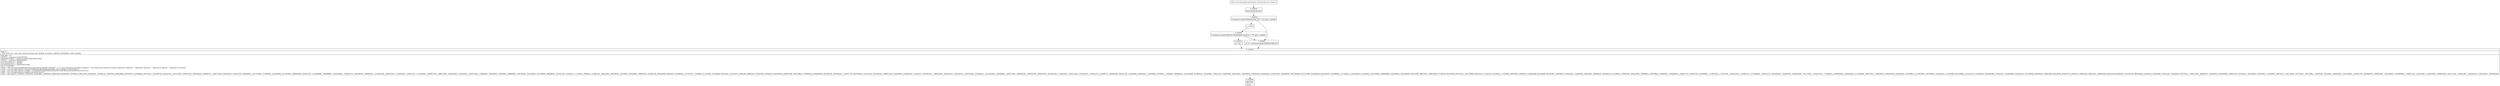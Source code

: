 digraph "CFG forcom.google.android.gms.internal.ads.zzsy.\<clinit\>()V" {
Node_0 [shape=record,label="{0\:\ 0x0000|MTH_ENTER_BLOCK\l}"];
Node_1 [shape=record,label="{1\:\ 0x0004|if (android.os.Build.VERSION.SDK_INT != 25) goto L_0x0094\l}"];
Node_2 [shape=record,label="{2\:\ 0x0006}"];
Node_3 [shape=record,label="{3\:\ 0x000f|if (android.os.Build.VERSION.CODENAME.charAt(0) != 'O') goto L_0x0094\l}"];
Node_4 [shape=record,label="{4\:\ 0x0011|r0 = 26\l}"];
Node_5 [shape=record,label="{5\:\ 0x0013|PHI: r0 \l  PHI: (r0v2 int) = (r0v1 int), (r0v25 int) binds: [B:7:0x0094, B:4:0x0011] A[DONT_GENERATE, DONT_INLINE]\l|SDK_INT = r0\lDEVICE = android.os.Build.DEVICE\lMANUFACTURER = android.os.Build.MANUFACTURER\lMODEL = android.os.Build.MODEL\ljava.lang.String r0 = DEVICE\ljava.lang.String r1 = MODEL\ljava.lang.String r2 = MANUFACTURER\lint r3 = SDK_INT\lzzbnq = new java.lang.StringBuilder(((java.lang.String.valueOf(r0).length() + 17) + java.lang.String.valueOf(r1).length()) + java.lang.String.valueOf(r2).length()).append(r0).append(\", \").append(r1).append(\", \").append(r2).append(\", \").append(r3).toString()\lzzaqx = java.util.regex.Pattern.compile(\"(dddd)\-(dd)\-(dd)[Tt](dd):(dd):(dd)([.,](d+))?([Zz]\|((+\|\-)(d?d):?(dd)))?\")\lzzaqy = java.util.regex.Pattern.compile(\"^(\-)?P(([0\-9]*)Y)?(([0\-9]*)M)?(([0\-9]*)D)?(T(([0\-9]*)H)?(([0\-9]*)M)?(([0\-9.]*)S)?)?$\")\lzzbnr = java.util.regex.Pattern.compile(\"%([A\-Fa\-f0\-9]\{2\})\")\lzzbns = new int[]\{0, 79764919, 159529838, 222504665, 319059676, 398814059, 445009330, 507990021, 638119352, 583659535, 797628118, 726387553, 890018660, 835552979, 1015980042, 944750013, 1276238704, 1221641927, 1167319070, 1095957929, 1595256236, 1540665371, 1452775106, 1381403509, 1780037320, 1859660671, 1671105958, 1733955601, 2031960084, 2111593891, 1889500026, 1952343757, \-1742489888, \-1662866601, \-1851683442, \-1788833735, \-1960329156, \-1880695413, \-2103051438, \-2040207643, \-1104454824, \-1159051537, \-1213636554, \-1284997759, \-1389417084, \-1444007885, \-1532160278, \-1603531939, \-734892656, \-789352409, \-575645954, \-646886583, \-952755380, \-1007220997, \-827056094, \-898286187, \-231047128, \-151282273, \-71779514, \-8804623, \-515967244, \-436212925, \-390279782, \-327299027, 881225847, 809987520, 1023691545, 969234094, 662832811, 591600412, 771767749, 717299826, 311336399, 374308984, 453813921, 533576470, 25881363, 88864420, 134795389, 214552010, 2023205639, 2086057648, 1897238633, 1976864222, 1804852699, 1867694188, 1645340341, 1724971778, 1587496639, 1516133128, 1461550545, 1406951526, 1302016099, 1230646740, 1142491917, 1087903418, \-1398421865, \-1469785312, \-1524105735, \-1578704818, \-1079922613, \-1151291908, \-1239184603, \-1293773166, \-1968362705, \-1905510760, \-2094067647, \-2014441994, \-1716953613, \-1654112188, \-1876203875, \-1796572374, \-525066777, \-462094256, \-382327159, \-302564546, \-206542021, \-143559028, \-97365931, \-17609246, \-960696225, \-1031934488, \-817968335, \-872425850, \-709327229, \-780559564, \-600130067, \-654598054, 1762451694, 1842216281, 1619975040, 1682949687, 2047383090, 2127137669, 1938468188, 2001449195, 1325665622, 1271206113, 1183200824, 1111960463, 1543535498, 1489069629, 1434599652, 1363369299, 622672798, 568075817, 748617968, 677256519, 907627842, 853037301, 1067152940, 995781531, 51762726, 131386257, 177728840, 240578815, 269590778, 349224269, 429104020, 491947555, \-248556018, \-168932423, \-122852000, \-60002089, \-500490030, \-420856475, \-341238852, \-278395381, \-685261898, \-739858943, \-559578920, \-630940305, \-1004286614, \-1058877219, \-845023740, \-916395085, \-1119974018, \-1174433591, \-1262701040, \-1333941337, \-1371866206, \-1426332139, \-1481064244, \-1552294533, \-1690935098, \-1611170447, \-1833673816, \-1770699233, \-2009983462, \-1930228819, \-2119160460, \-2056179517, 1569362073, 1498123566, 1409854455, 1355396672, 1317987909, 1246755826, 1192025387, 1137557660, 2072149281, 2135122070, 1912620623, 1992383480, 1753615357, 1816598090, 1627664531, 1707420964, 295390185, 358241886, 404320391, 483945776, 43990325, 106832002, 186451547, 266083308, 932423249, 861060070, 1041341759, 986742920, 613929101, 542559546, 756411363, 701822548, \-978770311, \-1050133554, \-869589737, \-924188512, \-693284699, \-764654318, \-550540341, \-605129092, \-475935807, \-413084042, \-366743377, \-287118056, \-257573603, \-194731862, \-114850189, \-35218492, \-1984365303, \-1921392450, \-2143631769, \-2063868976, \-1698919467, \-1635936670, \-1824608069, \-1744851700, \-1347415887, \-1418654458, \-1506661409, \-1561119128, \-1129027987, \-1200260134, \-1254728445, \-1309196108\}\l}"];
Node_6 [shape=record,label="{6\:\ 0x0093|RETURN\l|return\l}"];
Node_7 [shape=record,label="{7\:\ 0x0094|int r0 = android.os.Build.VERSION.SDK_INT\l}"];
MethodNode[shape=record,label="{static void com.google.android.gms.internal.ads.zzsy.\<clinit\>() }"];
MethodNode -> Node_0;
Node_0 -> Node_1;
Node_1 -> Node_2[style=dashed];
Node_1 -> Node_7;
Node_2 -> Node_3;
Node_3 -> Node_4[style=dashed];
Node_3 -> Node_7;
Node_4 -> Node_5;
Node_5 -> Node_6;
Node_7 -> Node_5;
}

